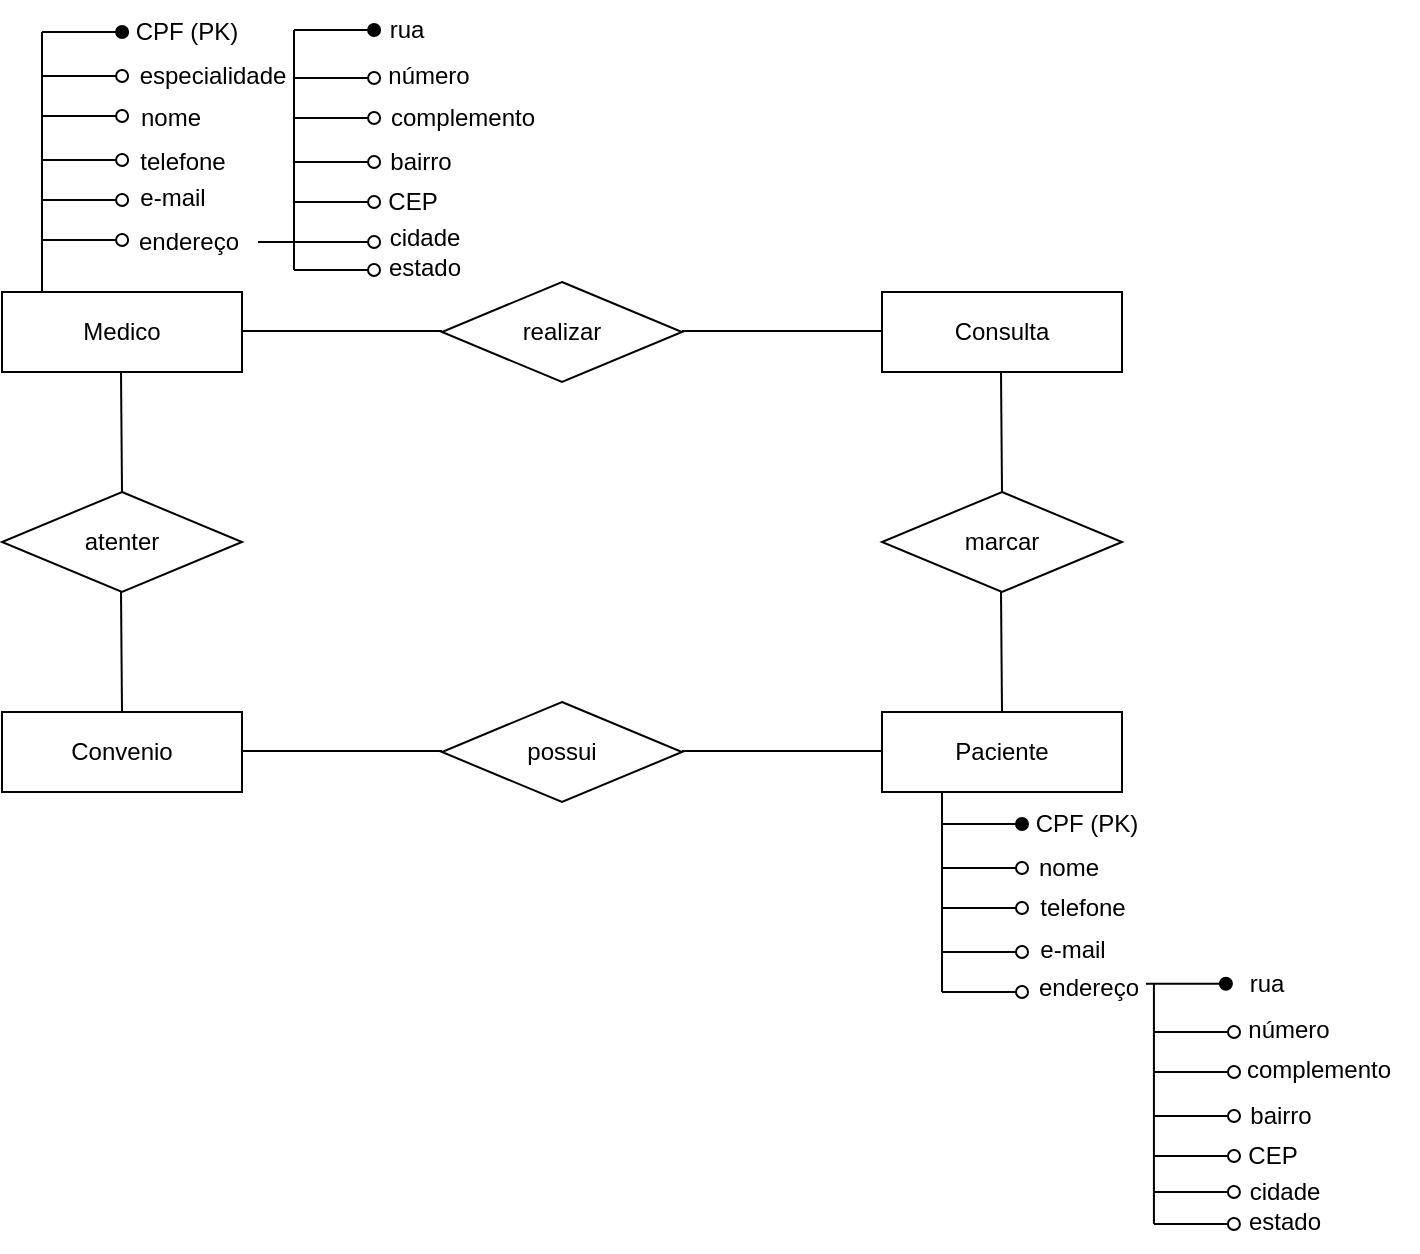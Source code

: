 <mxfile version="24.7.8">
  <diagram name="Página-1" id="bfxUe2o_Z46STegCqssy">
    <mxGraphModel dx="630" dy="342" grid="1" gridSize="10" guides="1" tooltips="1" connect="1" arrows="1" fold="1" page="1" pageScale="1" pageWidth="827" pageHeight="1169" math="0" shadow="0">
      <root>
        <mxCell id="0" />
        <mxCell id="1" parent="0" />
        <mxCell id="PICA7tcWs6j3xRz3gB3K-1" value="Medico" style="rounded=0;whiteSpace=wrap;html=1;labelBackgroundColor=none;" vertex="1" parent="1">
          <mxGeometry x="270" y="418" width="120" height="40" as="geometry" />
        </mxCell>
        <mxCell id="PICA7tcWs6j3xRz3gB3K-2" value="Consulta" style="rounded=0;whiteSpace=wrap;html=1;labelBackgroundColor=none;" vertex="1" parent="1">
          <mxGeometry x="710" y="418" width="120" height="40" as="geometry" />
        </mxCell>
        <mxCell id="PICA7tcWs6j3xRz3gB3K-3" value="Paciente" style="rounded=0;whiteSpace=wrap;html=1;labelBackgroundColor=none;" vertex="1" parent="1">
          <mxGeometry x="710" y="628" width="120" height="40" as="geometry" />
        </mxCell>
        <mxCell id="PICA7tcWs6j3xRz3gB3K-4" value="Convenio" style="rounded=0;whiteSpace=wrap;html=1;labelBackgroundColor=none;" vertex="1" parent="1">
          <mxGeometry x="270" y="628" width="120" height="40" as="geometry" />
        </mxCell>
        <mxCell id="PICA7tcWs6j3xRz3gB3K-5" value="realizar" style="rhombus;whiteSpace=wrap;html=1;labelBackgroundColor=none;" vertex="1" parent="1">
          <mxGeometry x="490" y="413" width="120" height="50" as="geometry" />
        </mxCell>
        <mxCell id="PICA7tcWs6j3xRz3gB3K-6" value="marcar" style="rhombus;whiteSpace=wrap;html=1;labelBackgroundColor=none;" vertex="1" parent="1">
          <mxGeometry x="710" y="518" width="120" height="50" as="geometry" />
        </mxCell>
        <mxCell id="PICA7tcWs6j3xRz3gB3K-7" value="possui" style="rhombus;whiteSpace=wrap;html=1;labelBackgroundColor=none;" vertex="1" parent="1">
          <mxGeometry x="490" y="623" width="120" height="50" as="geometry" />
        </mxCell>
        <mxCell id="PICA7tcWs6j3xRz3gB3K-8" value="" style="endArrow=none;html=1;rounded=0;labelBackgroundColor=none;fontColor=default;" edge="1" parent="1">
          <mxGeometry width="50" height="50" relative="1" as="geometry">
            <mxPoint x="390" y="437.5" as="sourcePoint" />
            <mxPoint x="490" y="437.5" as="targetPoint" />
          </mxGeometry>
        </mxCell>
        <mxCell id="PICA7tcWs6j3xRz3gB3K-10" value="" style="endArrow=none;html=1;rounded=0;labelBackgroundColor=none;fontColor=default;" edge="1" parent="1">
          <mxGeometry width="50" height="50" relative="1" as="geometry">
            <mxPoint x="610" y="437.5" as="sourcePoint" />
            <mxPoint x="710" y="437.5" as="targetPoint" />
          </mxGeometry>
        </mxCell>
        <mxCell id="PICA7tcWs6j3xRz3gB3K-11" value="" style="endArrow=none;html=1;rounded=0;labelBackgroundColor=none;fontColor=default;" edge="1" parent="1">
          <mxGeometry width="50" height="50" relative="1" as="geometry">
            <mxPoint x="769.5" y="458" as="sourcePoint" />
            <mxPoint x="770" y="518" as="targetPoint" />
          </mxGeometry>
        </mxCell>
        <mxCell id="PICA7tcWs6j3xRz3gB3K-13" value="" style="endArrow=none;html=1;rounded=0;labelBackgroundColor=none;fontColor=default;" edge="1" parent="1">
          <mxGeometry width="50" height="50" relative="1" as="geometry">
            <mxPoint x="769.5" y="568" as="sourcePoint" />
            <mxPoint x="770" y="628" as="targetPoint" />
          </mxGeometry>
        </mxCell>
        <mxCell id="PICA7tcWs6j3xRz3gB3K-17" value="atenter" style="rhombus;whiteSpace=wrap;html=1;labelBackgroundColor=none;" vertex="1" parent="1">
          <mxGeometry x="270" y="518" width="120" height="50" as="geometry" />
        </mxCell>
        <mxCell id="PICA7tcWs6j3xRz3gB3K-18" value="" style="endArrow=none;html=1;rounded=0;labelBackgroundColor=none;fontColor=default;" edge="1" parent="1">
          <mxGeometry width="50" height="50" relative="1" as="geometry">
            <mxPoint x="329.5" y="458" as="sourcePoint" />
            <mxPoint x="330" y="518" as="targetPoint" />
          </mxGeometry>
        </mxCell>
        <mxCell id="PICA7tcWs6j3xRz3gB3K-19" value="" style="endArrow=none;html=1;rounded=0;labelBackgroundColor=none;fontColor=default;" edge="1" parent="1">
          <mxGeometry width="50" height="50" relative="1" as="geometry">
            <mxPoint x="329.5" y="568" as="sourcePoint" />
            <mxPoint x="330" y="628" as="targetPoint" />
          </mxGeometry>
        </mxCell>
        <mxCell id="PICA7tcWs6j3xRz3gB3K-20" value="" style="endArrow=none;html=1;rounded=0;labelBackgroundColor=none;fontColor=default;" edge="1" parent="1">
          <mxGeometry width="50" height="50" relative="1" as="geometry">
            <mxPoint x="390" y="647.5" as="sourcePoint" />
            <mxPoint x="490" y="647.5" as="targetPoint" />
          </mxGeometry>
        </mxCell>
        <mxCell id="PICA7tcWs6j3xRz3gB3K-21" value="" style="endArrow=none;html=1;rounded=0;labelBackgroundColor=none;fontColor=default;" edge="1" parent="1">
          <mxGeometry width="50" height="50" relative="1" as="geometry">
            <mxPoint x="610" y="647.5" as="sourcePoint" />
            <mxPoint x="710" y="647.5" as="targetPoint" />
          </mxGeometry>
        </mxCell>
        <mxCell id="PICA7tcWs6j3xRz3gB3K-22" value="" style="endArrow=oval;html=1;rounded=0;startArrow=none;startFill=0;endFill=1;" edge="1" parent="1">
          <mxGeometry width="50" height="50" relative="1" as="geometry">
            <mxPoint x="290.04" y="288" as="sourcePoint" />
            <mxPoint x="330.04" y="288" as="targetPoint" />
          </mxGeometry>
        </mxCell>
        <mxCell id="PICA7tcWs6j3xRz3gB3K-23" value="" style="endArrow=oval;html=1;rounded=0;startArrow=none;startFill=0;endFill=0;" edge="1" parent="1">
          <mxGeometry width="50" height="50" relative="1" as="geometry">
            <mxPoint x="290.04" y="310" as="sourcePoint" />
            <mxPoint x="330.04" y="310" as="targetPoint" />
          </mxGeometry>
        </mxCell>
        <mxCell id="PICA7tcWs6j3xRz3gB3K-24" value="" style="endArrow=oval;html=1;rounded=0;startArrow=none;startFill=0;endFill=0;" edge="1" parent="1">
          <mxGeometry width="50" height="50" relative="1" as="geometry">
            <mxPoint x="290.04" y="330" as="sourcePoint" />
            <mxPoint x="330.04" y="330" as="targetPoint" />
          </mxGeometry>
        </mxCell>
        <mxCell id="PICA7tcWs6j3xRz3gB3K-25" value="" style="endArrow=oval;html=1;rounded=0;startArrow=none;startFill=0;endFill=0;" edge="1" parent="1">
          <mxGeometry width="50" height="50" relative="1" as="geometry">
            <mxPoint x="290.04" y="352" as="sourcePoint" />
            <mxPoint x="330.04" y="352" as="targetPoint" />
          </mxGeometry>
        </mxCell>
        <mxCell id="PICA7tcWs6j3xRz3gB3K-26" value="" style="endArrow=oval;html=1;rounded=0;startArrow=none;startFill=0;endFill=0;" edge="1" parent="1">
          <mxGeometry width="50" height="50" relative="1" as="geometry">
            <mxPoint x="290.04" y="372" as="sourcePoint" />
            <mxPoint x="330.04" y="372" as="targetPoint" />
          </mxGeometry>
        </mxCell>
        <mxCell id="PICA7tcWs6j3xRz3gB3K-27" value="" style="endArrow=oval;html=1;rounded=0;startArrow=none;startFill=0;endFill=0;" edge="1" parent="1">
          <mxGeometry width="50" height="50" relative="1" as="geometry">
            <mxPoint x="290.04" y="392" as="sourcePoint" />
            <mxPoint x="330.04" y="392" as="targetPoint" />
          </mxGeometry>
        </mxCell>
        <mxCell id="PICA7tcWs6j3xRz3gB3K-28" value="" style="endArrow=none;html=1;rounded=0;exitX=0.333;exitY=0;exitDx=0;exitDy=0;exitPerimeter=0;" edge="1" parent="1">
          <mxGeometry width="50" height="50" relative="1" as="geometry">
            <mxPoint x="290" y="418" as="sourcePoint" />
            <mxPoint x="290" y="288" as="targetPoint" />
          </mxGeometry>
        </mxCell>
        <mxCell id="PICA7tcWs6j3xRz3gB3K-29" value="CPF (PK)" style="text;html=1;align=center;verticalAlign=middle;resizable=0;points=[];autosize=1;strokeColor=none;fillColor=none;" vertex="1" parent="1">
          <mxGeometry x="327.04" y="273" width="70" height="30" as="geometry" />
        </mxCell>
        <mxCell id="PICA7tcWs6j3xRz3gB3K-30" value="especialidade" style="text;html=1;align=center;verticalAlign=middle;resizable=0;points=[];autosize=1;strokeColor=none;fillColor=none;" vertex="1" parent="1">
          <mxGeometry x="325.04" y="295" width="100" height="30" as="geometry" />
        </mxCell>
        <mxCell id="PICA7tcWs6j3xRz3gB3K-31" value="nome" style="text;html=1;align=center;verticalAlign=middle;resizable=0;points=[];autosize=1;strokeColor=none;fillColor=none;" vertex="1" parent="1">
          <mxGeometry x="329.04" y="316" width="50" height="30" as="geometry" />
        </mxCell>
        <mxCell id="PICA7tcWs6j3xRz3gB3K-32" value="telefone" style="text;html=1;align=center;verticalAlign=middle;resizable=0;points=[];autosize=1;strokeColor=none;fillColor=none;" vertex="1" parent="1">
          <mxGeometry x="325" y="338" width="70" height="30" as="geometry" />
        </mxCell>
        <mxCell id="PICA7tcWs6j3xRz3gB3K-33" value="e-mail" style="text;html=1;align=center;verticalAlign=middle;resizable=0;points=[];autosize=1;strokeColor=none;fillColor=none;" vertex="1" parent="1">
          <mxGeometry x="325.04" y="356" width="60" height="30" as="geometry" />
        </mxCell>
        <mxCell id="PICA7tcWs6j3xRz3gB3K-34" value="endereço" style="text;html=1;align=center;verticalAlign=middle;resizable=0;points=[];autosize=1;strokeColor=none;fillColor=none;" vertex="1" parent="1">
          <mxGeometry x="328" y="378" width="70" height="30" as="geometry" />
        </mxCell>
        <mxCell id="PICA7tcWs6j3xRz3gB3K-35" value="" style="endArrow=oval;html=1;rounded=0;startArrow=none;startFill=0;endFill=1;" edge="1" parent="1">
          <mxGeometry width="50" height="50" relative="1" as="geometry">
            <mxPoint x="416.04" y="287" as="sourcePoint" />
            <mxPoint x="456.04" y="287" as="targetPoint" />
          </mxGeometry>
        </mxCell>
        <mxCell id="PICA7tcWs6j3xRz3gB3K-36" value="" style="endArrow=oval;html=1;rounded=0;startArrow=none;startFill=0;endFill=0;" edge="1" parent="1">
          <mxGeometry width="50" height="50" relative="1" as="geometry">
            <mxPoint x="416.04" y="311" as="sourcePoint" />
            <mxPoint x="456.04" y="311" as="targetPoint" />
          </mxGeometry>
        </mxCell>
        <mxCell id="PICA7tcWs6j3xRz3gB3K-37" value="" style="endArrow=oval;html=1;rounded=0;startArrow=none;startFill=0;endFill=0;" edge="1" parent="1">
          <mxGeometry width="50" height="50" relative="1" as="geometry">
            <mxPoint x="416.04" y="331" as="sourcePoint" />
            <mxPoint x="456.04" y="331" as="targetPoint" />
          </mxGeometry>
        </mxCell>
        <mxCell id="PICA7tcWs6j3xRz3gB3K-38" value="" style="endArrow=oval;html=1;rounded=0;startArrow=none;startFill=0;endFill=0;" edge="1" parent="1">
          <mxGeometry width="50" height="50" relative="1" as="geometry">
            <mxPoint x="416.04" y="353" as="sourcePoint" />
            <mxPoint x="456.04" y="353" as="targetPoint" />
          </mxGeometry>
        </mxCell>
        <mxCell id="PICA7tcWs6j3xRz3gB3K-39" value="" style="endArrow=oval;html=1;rounded=0;startArrow=none;startFill=0;endFill=0;" edge="1" parent="1">
          <mxGeometry width="50" height="50" relative="1" as="geometry">
            <mxPoint x="416.04" y="373" as="sourcePoint" />
            <mxPoint x="456.04" y="373" as="targetPoint" />
          </mxGeometry>
        </mxCell>
        <mxCell id="PICA7tcWs6j3xRz3gB3K-40" value="" style="endArrow=oval;html=1;rounded=0;startArrow=none;startFill=0;endFill=0;" edge="1" parent="1" source="PICA7tcWs6j3xRz3gB3K-34">
          <mxGeometry width="50" height="50" relative="1" as="geometry">
            <mxPoint x="416.04" y="393" as="sourcePoint" />
            <mxPoint x="456.04" y="393" as="targetPoint" />
          </mxGeometry>
        </mxCell>
        <mxCell id="PICA7tcWs6j3xRz3gB3K-41" value="" style="endArrow=none;html=1;rounded=0;" edge="1" parent="1">
          <mxGeometry width="50" height="50" relative="1" as="geometry">
            <mxPoint x="416" y="407" as="sourcePoint" />
            <mxPoint x="416" y="287" as="targetPoint" />
          </mxGeometry>
        </mxCell>
        <mxCell id="PICA7tcWs6j3xRz3gB3K-42" value="rua" style="text;html=1;align=center;verticalAlign=middle;resizable=0;points=[];autosize=1;strokeColor=none;fillColor=none;" vertex="1" parent="1">
          <mxGeometry x="452.0" y="272" width="40" height="30" as="geometry" />
        </mxCell>
        <mxCell id="PICA7tcWs6j3xRz3gB3K-44" value="bairro" style="text;html=1;align=center;verticalAlign=middle;resizable=0;points=[];autosize=1;strokeColor=none;fillColor=none;" vertex="1" parent="1">
          <mxGeometry x="454" y="338" width="50" height="30" as="geometry" />
        </mxCell>
        <mxCell id="PICA7tcWs6j3xRz3gB3K-45" value="CEP" style="text;html=1;align=center;verticalAlign=middle;resizable=0;points=[];autosize=1;strokeColor=none;fillColor=none;" vertex="1" parent="1">
          <mxGeometry x="450.0" y="358" width="50" height="30" as="geometry" />
        </mxCell>
        <mxCell id="PICA7tcWs6j3xRz3gB3K-46" value="cidade" style="text;html=1;align=center;verticalAlign=middle;resizable=0;points=[];autosize=1;strokeColor=none;fillColor=none;" vertex="1" parent="1">
          <mxGeometry x="451" y="376" width="60" height="30" as="geometry" />
        </mxCell>
        <mxCell id="PICA7tcWs6j3xRz3gB3K-49" value="número" style="text;html=1;align=center;verticalAlign=middle;resizable=0;points=[];autosize=1;strokeColor=none;fillColor=none;" vertex="1" parent="1">
          <mxGeometry x="453.0" y="295" width="60" height="30" as="geometry" />
        </mxCell>
        <mxCell id="PICA7tcWs6j3xRz3gB3K-50" value="complemento" style="text;html=1;align=center;verticalAlign=middle;resizable=0;points=[];autosize=1;strokeColor=none;fillColor=none;" vertex="1" parent="1">
          <mxGeometry x="450.0" y="316" width="100" height="30" as="geometry" />
        </mxCell>
        <mxCell id="PICA7tcWs6j3xRz3gB3K-51" value="" style="endArrow=oval;html=1;rounded=0;startArrow=none;startFill=0;endFill=0;" edge="1" parent="1">
          <mxGeometry width="50" height="50" relative="1" as="geometry">
            <mxPoint x="416.0" y="407" as="sourcePoint" />
            <mxPoint x="456.0" y="407" as="targetPoint" />
          </mxGeometry>
        </mxCell>
        <mxCell id="PICA7tcWs6j3xRz3gB3K-52" value="estado" style="text;html=1;align=center;verticalAlign=middle;resizable=0;points=[];autosize=1;strokeColor=none;fillColor=none;" vertex="1" parent="1">
          <mxGeometry x="451" y="391" width="60" height="30" as="geometry" />
        </mxCell>
        <mxCell id="PICA7tcWs6j3xRz3gB3K-53" value="" style="endArrow=oval;html=1;rounded=0;startArrow=none;startFill=0;endFill=1;" edge="1" parent="1">
          <mxGeometry width="50" height="50" relative="1" as="geometry">
            <mxPoint x="740" y="684" as="sourcePoint" />
            <mxPoint x="780" y="684" as="targetPoint" />
          </mxGeometry>
        </mxCell>
        <mxCell id="PICA7tcWs6j3xRz3gB3K-54" value="" style="endArrow=oval;html=1;rounded=0;startArrow=none;startFill=0;endFill=0;" edge="1" parent="1">
          <mxGeometry width="50" height="50" relative="1" as="geometry">
            <mxPoint x="740" y="706" as="sourcePoint" />
            <mxPoint x="780" y="706" as="targetPoint" />
          </mxGeometry>
        </mxCell>
        <mxCell id="PICA7tcWs6j3xRz3gB3K-55" value="" style="endArrow=oval;html=1;rounded=0;startArrow=none;startFill=0;endFill=0;" edge="1" parent="1">
          <mxGeometry width="50" height="50" relative="1" as="geometry">
            <mxPoint x="740" y="726" as="sourcePoint" />
            <mxPoint x="780" y="726" as="targetPoint" />
          </mxGeometry>
        </mxCell>
        <mxCell id="PICA7tcWs6j3xRz3gB3K-56" value="" style="endArrow=oval;html=1;rounded=0;startArrow=none;startFill=0;endFill=0;" edge="1" parent="1">
          <mxGeometry width="50" height="50" relative="1" as="geometry">
            <mxPoint x="740" y="748" as="sourcePoint" />
            <mxPoint x="780" y="748" as="targetPoint" />
          </mxGeometry>
        </mxCell>
        <mxCell id="PICA7tcWs6j3xRz3gB3K-57" value="" style="endArrow=oval;html=1;rounded=0;startArrow=none;startFill=0;endFill=0;" edge="1" parent="1">
          <mxGeometry width="50" height="50" relative="1" as="geometry">
            <mxPoint x="740" y="768" as="sourcePoint" />
            <mxPoint x="780" y="768" as="targetPoint" />
          </mxGeometry>
        </mxCell>
        <mxCell id="PICA7tcWs6j3xRz3gB3K-59" value="CPF (PK)" style="text;html=1;align=center;verticalAlign=middle;resizable=0;points=[];autosize=1;strokeColor=none;fillColor=none;" vertex="1" parent="1">
          <mxGeometry x="777" y="669" width="70" height="30" as="geometry" />
        </mxCell>
        <mxCell id="PICA7tcWs6j3xRz3gB3K-61" value="telefone" style="text;html=1;align=center;verticalAlign=middle;resizable=0;points=[];autosize=1;strokeColor=none;fillColor=none;" vertex="1" parent="1">
          <mxGeometry x="774.96" y="711" width="70" height="30" as="geometry" />
        </mxCell>
        <mxCell id="PICA7tcWs6j3xRz3gB3K-62" value="e-mail" style="text;html=1;align=center;verticalAlign=middle;resizable=0;points=[];autosize=1;strokeColor=none;fillColor=none;" vertex="1" parent="1">
          <mxGeometry x="775" y="732" width="60" height="30" as="geometry" />
        </mxCell>
        <mxCell id="PICA7tcWs6j3xRz3gB3K-63" value="endereço" style="text;html=1;align=center;verticalAlign=middle;resizable=0;points=[];autosize=1;strokeColor=none;fillColor=none;" vertex="1" parent="1">
          <mxGeometry x="777.96" y="751" width="70" height="30" as="geometry" />
        </mxCell>
        <mxCell id="PICA7tcWs6j3xRz3gB3K-64" value="" style="endArrow=none;html=1;rounded=0;" edge="1" parent="1">
          <mxGeometry width="50" height="50" relative="1" as="geometry">
            <mxPoint x="740" y="768" as="sourcePoint" />
            <mxPoint x="740" y="668" as="targetPoint" />
          </mxGeometry>
        </mxCell>
        <mxCell id="PICA7tcWs6j3xRz3gB3K-65" value="nome" style="text;html=1;align=center;verticalAlign=middle;resizable=0;points=[];autosize=1;strokeColor=none;fillColor=none;" vertex="1" parent="1">
          <mxGeometry x="777.96" y="691" width="50" height="30" as="geometry" />
        </mxCell>
        <mxCell id="PICA7tcWs6j3xRz3gB3K-66" value="" style="endArrow=oval;html=1;rounded=0;startArrow=none;startFill=0;endFill=1;" edge="1" parent="1">
          <mxGeometry width="50" height="50" relative="1" as="geometry">
            <mxPoint x="841.96" y="763.86" as="sourcePoint" />
            <mxPoint x="881.96" y="763.86" as="targetPoint" />
          </mxGeometry>
        </mxCell>
        <mxCell id="PICA7tcWs6j3xRz3gB3K-67" value="" style="endArrow=oval;html=1;rounded=0;startArrow=none;startFill=0;endFill=0;" edge="1" parent="1">
          <mxGeometry width="50" height="50" relative="1" as="geometry">
            <mxPoint x="846" y="788" as="sourcePoint" />
            <mxPoint x="886" y="788" as="targetPoint" />
          </mxGeometry>
        </mxCell>
        <mxCell id="PICA7tcWs6j3xRz3gB3K-68" value="" style="endArrow=oval;html=1;rounded=0;startArrow=none;startFill=0;endFill=0;" edge="1" parent="1">
          <mxGeometry width="50" height="50" relative="1" as="geometry">
            <mxPoint x="846" y="808" as="sourcePoint" />
            <mxPoint x="886" y="808" as="targetPoint" />
          </mxGeometry>
        </mxCell>
        <mxCell id="PICA7tcWs6j3xRz3gB3K-69" value="" style="endArrow=oval;html=1;rounded=0;startArrow=none;startFill=0;endFill=0;" edge="1" parent="1">
          <mxGeometry width="50" height="50" relative="1" as="geometry">
            <mxPoint x="846" y="830" as="sourcePoint" />
            <mxPoint x="886" y="830" as="targetPoint" />
          </mxGeometry>
        </mxCell>
        <mxCell id="PICA7tcWs6j3xRz3gB3K-70" value="" style="endArrow=oval;html=1;rounded=0;startArrow=none;startFill=0;endFill=0;" edge="1" parent="1">
          <mxGeometry width="50" height="50" relative="1" as="geometry">
            <mxPoint x="846" y="850" as="sourcePoint" />
            <mxPoint x="886" y="850" as="targetPoint" />
          </mxGeometry>
        </mxCell>
        <mxCell id="PICA7tcWs6j3xRz3gB3K-72" value="" style="endArrow=none;html=1;rounded=0;" edge="1" parent="1">
          <mxGeometry width="50" height="50" relative="1" as="geometry">
            <mxPoint x="845.96" y="884" as="sourcePoint" />
            <mxPoint x="845.96" y="764" as="targetPoint" />
          </mxGeometry>
        </mxCell>
        <mxCell id="PICA7tcWs6j3xRz3gB3K-73" value="rua" style="text;html=1;align=center;verticalAlign=middle;resizable=0;points=[];autosize=1;strokeColor=none;fillColor=none;" vertex="1" parent="1">
          <mxGeometry x="881.96" y="749" width="40" height="30" as="geometry" />
        </mxCell>
        <mxCell id="PICA7tcWs6j3xRz3gB3K-74" value="bairro" style="text;html=1;align=center;verticalAlign=middle;resizable=0;points=[];autosize=1;strokeColor=none;fillColor=none;" vertex="1" parent="1">
          <mxGeometry x="883.96" y="815" width="50" height="30" as="geometry" />
        </mxCell>
        <mxCell id="PICA7tcWs6j3xRz3gB3K-75" value="CEP" style="text;html=1;align=center;verticalAlign=middle;resizable=0;points=[];autosize=1;strokeColor=none;fillColor=none;" vertex="1" parent="1">
          <mxGeometry x="879.96" y="835" width="50" height="30" as="geometry" />
        </mxCell>
        <mxCell id="PICA7tcWs6j3xRz3gB3K-76" value="cidade" style="text;html=1;align=center;verticalAlign=middle;resizable=0;points=[];autosize=1;strokeColor=none;fillColor=none;" vertex="1" parent="1">
          <mxGeometry x="880.96" y="853" width="60" height="30" as="geometry" />
        </mxCell>
        <mxCell id="PICA7tcWs6j3xRz3gB3K-77" value="número" style="text;html=1;align=center;verticalAlign=middle;resizable=0;points=[];autosize=1;strokeColor=none;fillColor=none;" vertex="1" parent="1">
          <mxGeometry x="882.96" y="772" width="60" height="30" as="geometry" />
        </mxCell>
        <mxCell id="PICA7tcWs6j3xRz3gB3K-78" value="" style="endArrow=oval;html=1;rounded=0;startArrow=none;startFill=0;endFill=0;" edge="1" parent="1">
          <mxGeometry width="50" height="50" relative="1" as="geometry">
            <mxPoint x="845.96" y="884" as="sourcePoint" />
            <mxPoint x="885.96" y="884" as="targetPoint" />
          </mxGeometry>
        </mxCell>
        <mxCell id="PICA7tcWs6j3xRz3gB3K-79" value="estado" style="text;html=1;align=center;verticalAlign=middle;resizable=0;points=[];autosize=1;strokeColor=none;fillColor=none;" vertex="1" parent="1">
          <mxGeometry x="880.96" y="868" width="60" height="30" as="geometry" />
        </mxCell>
        <mxCell id="PICA7tcWs6j3xRz3gB3K-82" value="" style="endArrow=oval;html=1;rounded=0;startArrow=none;startFill=0;endFill=0;" edge="1" parent="1">
          <mxGeometry width="50" height="50" relative="1" as="geometry">
            <mxPoint x="845.96" y="868" as="sourcePoint" />
            <mxPoint x="885.96" y="868" as="targetPoint" />
          </mxGeometry>
        </mxCell>
        <mxCell id="PICA7tcWs6j3xRz3gB3K-83" value="complemento" style="text;html=1;align=center;verticalAlign=middle;resizable=0;points=[];autosize=1;strokeColor=none;fillColor=none;" vertex="1" parent="1">
          <mxGeometry x="878" y="792" width="100" height="30" as="geometry" />
        </mxCell>
      </root>
    </mxGraphModel>
  </diagram>
</mxfile>
